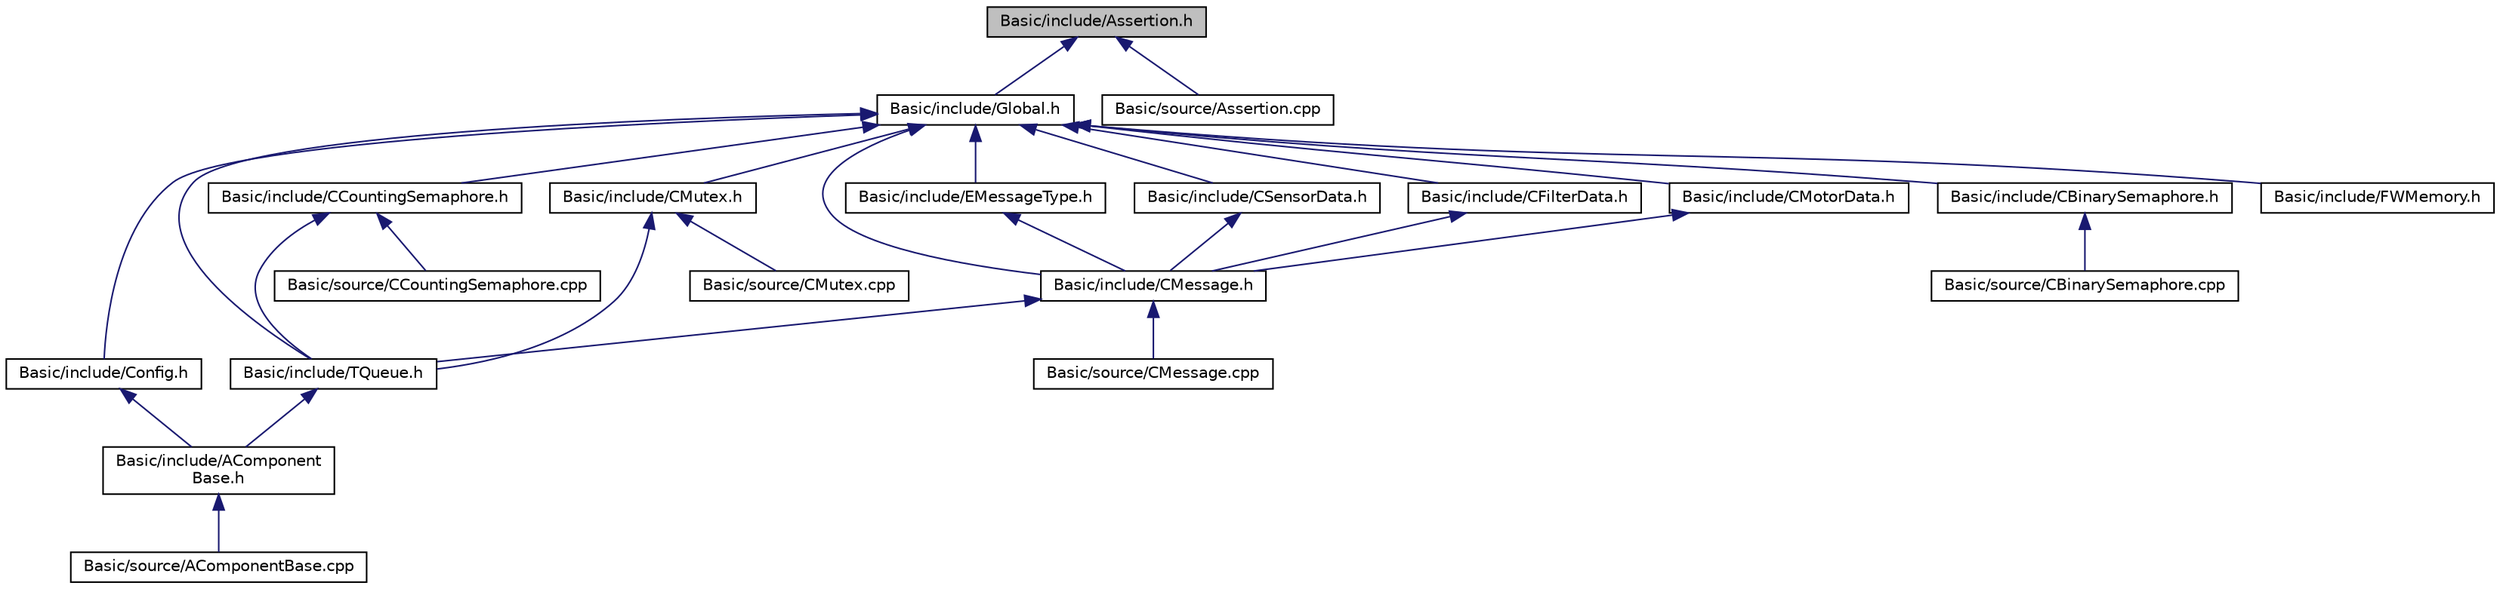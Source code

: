 digraph "Basic/include/Assertion.h"
{
  edge [fontname="Helvetica",fontsize="10",labelfontname="Helvetica",labelfontsize="10"];
  node [fontname="Helvetica",fontsize="10",shape=record];
  Node1 [label="Basic/include/Assertion.h",height=0.2,width=0.4,color="black", fillcolor="grey75", style="filled" fontcolor="black"];
  Node1 -> Node2 [dir="back",color="midnightblue",fontsize="10",style="solid"];
  Node2 [label="Basic/include/Global.h",height=0.2,width=0.4,color="black", fillcolor="white", style="filled",URL="$Global_8h.html"];
  Node2 -> Node3 [dir="back",color="midnightblue",fontsize="10",style="solid"];
  Node3 [label="Basic/include/Config.h",height=0.2,width=0.4,color="black", fillcolor="white", style="filled",URL="$Config_8h.html"];
  Node3 -> Node4 [dir="back",color="midnightblue",fontsize="10",style="solid"];
  Node4 [label="Basic/include/AComponent\lBase.h",height=0.2,width=0.4,color="black", fillcolor="white", style="filled",URL="$AComponentBase_8h.html"];
  Node4 -> Node5 [dir="back",color="midnightblue",fontsize="10",style="solid"];
  Node5 [label="Basic/source/AComponentBase.cpp",height=0.2,width=0.4,color="black", fillcolor="white", style="filled",URL="$AComponentBase_8cpp.html"];
  Node2 -> Node6 [dir="back",color="midnightblue",fontsize="10",style="solid"];
  Node6 [label="Basic/include/TQueue.h",height=0.2,width=0.4,color="black", fillcolor="white", style="filled",URL="$TQueue_8h.html"];
  Node6 -> Node4 [dir="back",color="midnightblue",fontsize="10",style="solid"];
  Node2 -> Node7 [dir="back",color="midnightblue",fontsize="10",style="solid"];
  Node7 [label="Basic/include/CCountingSemaphore.h",height=0.2,width=0.4,color="black", fillcolor="white", style="filled",URL="$CCountingSemaphore_8h.html"];
  Node7 -> Node6 [dir="back",color="midnightblue",fontsize="10",style="solid"];
  Node7 -> Node8 [dir="back",color="midnightblue",fontsize="10",style="solid"];
  Node8 [label="Basic/source/CCountingSemaphore.cpp",height=0.2,width=0.4,color="black", fillcolor="white", style="filled",URL="$CCountingSemaphore_8cpp.html"];
  Node2 -> Node9 [dir="back",color="midnightblue",fontsize="10",style="solid"];
  Node9 [label="Basic/include/CMutex.h",height=0.2,width=0.4,color="black", fillcolor="white", style="filled",URL="$CMutex_8h.html"];
  Node9 -> Node6 [dir="back",color="midnightblue",fontsize="10",style="solid"];
  Node9 -> Node10 [dir="back",color="midnightblue",fontsize="10",style="solid"];
  Node10 [label="Basic/source/CMutex.cpp",height=0.2,width=0.4,color="black", fillcolor="white", style="filled",URL="$CMutex_8cpp.html"];
  Node2 -> Node11 [dir="back",color="midnightblue",fontsize="10",style="solid"];
  Node11 [label="Basic/include/CMessage.h",height=0.2,width=0.4,color="black", fillcolor="white", style="filled",URL="$CMessage_8h.html"];
  Node11 -> Node6 [dir="back",color="midnightblue",fontsize="10",style="solid"];
  Node11 -> Node12 [dir="back",color="midnightblue",fontsize="10",style="solid"];
  Node12 [label="Basic/source/CMessage.cpp",height=0.2,width=0.4,color="black", fillcolor="white", style="filled",URL="$CMessage_8cpp.html"];
  Node2 -> Node13 [dir="back",color="midnightblue",fontsize="10",style="solid"];
  Node13 [label="Basic/include/EMessageType.h",height=0.2,width=0.4,color="black", fillcolor="white", style="filled",URL="$EMessageType_8h.html"];
  Node13 -> Node11 [dir="back",color="midnightblue",fontsize="10",style="solid"];
  Node2 -> Node14 [dir="back",color="midnightblue",fontsize="10",style="solid"];
  Node14 [label="Basic/include/CSensorData.h",height=0.2,width=0.4,color="black", fillcolor="white", style="filled",URL="$CSensorData_8h.html"];
  Node14 -> Node11 [dir="back",color="midnightblue",fontsize="10",style="solid"];
  Node2 -> Node15 [dir="back",color="midnightblue",fontsize="10",style="solid"];
  Node15 [label="Basic/include/CFilterData.h",height=0.2,width=0.4,color="black", fillcolor="white", style="filled",URL="$CFilterData_8h.html"];
  Node15 -> Node11 [dir="back",color="midnightblue",fontsize="10",style="solid"];
  Node2 -> Node16 [dir="back",color="midnightblue",fontsize="10",style="solid"];
  Node16 [label="Basic/include/CMotorData.h",height=0.2,width=0.4,color="black", fillcolor="white", style="filled",URL="$CMotorData_8h.html"];
  Node16 -> Node11 [dir="back",color="midnightblue",fontsize="10",style="solid"];
  Node2 -> Node17 [dir="back",color="midnightblue",fontsize="10",style="solid"];
  Node17 [label="Basic/include/CBinarySemaphore.h",height=0.2,width=0.4,color="black", fillcolor="white", style="filled",URL="$CBinarySemaphore_8h.html"];
  Node17 -> Node18 [dir="back",color="midnightblue",fontsize="10",style="solid"];
  Node18 [label="Basic/source/CBinarySemaphore.cpp",height=0.2,width=0.4,color="black", fillcolor="white", style="filled",URL="$CBinarySemaphore_8cpp.html"];
  Node2 -> Node19 [dir="back",color="midnightblue",fontsize="10",style="solid"];
  Node19 [label="Basic/include/FWMemory.h",height=0.2,width=0.4,color="black", fillcolor="white", style="filled",URL="$FWMemory_8h.html"];
  Node1 -> Node20 [dir="back",color="midnightblue",fontsize="10",style="solid"];
  Node20 [label="Basic/source/Assertion.cpp",height=0.2,width=0.4,color="black", fillcolor="white", style="filled",URL="$Assertion_8cpp.html"];
}
